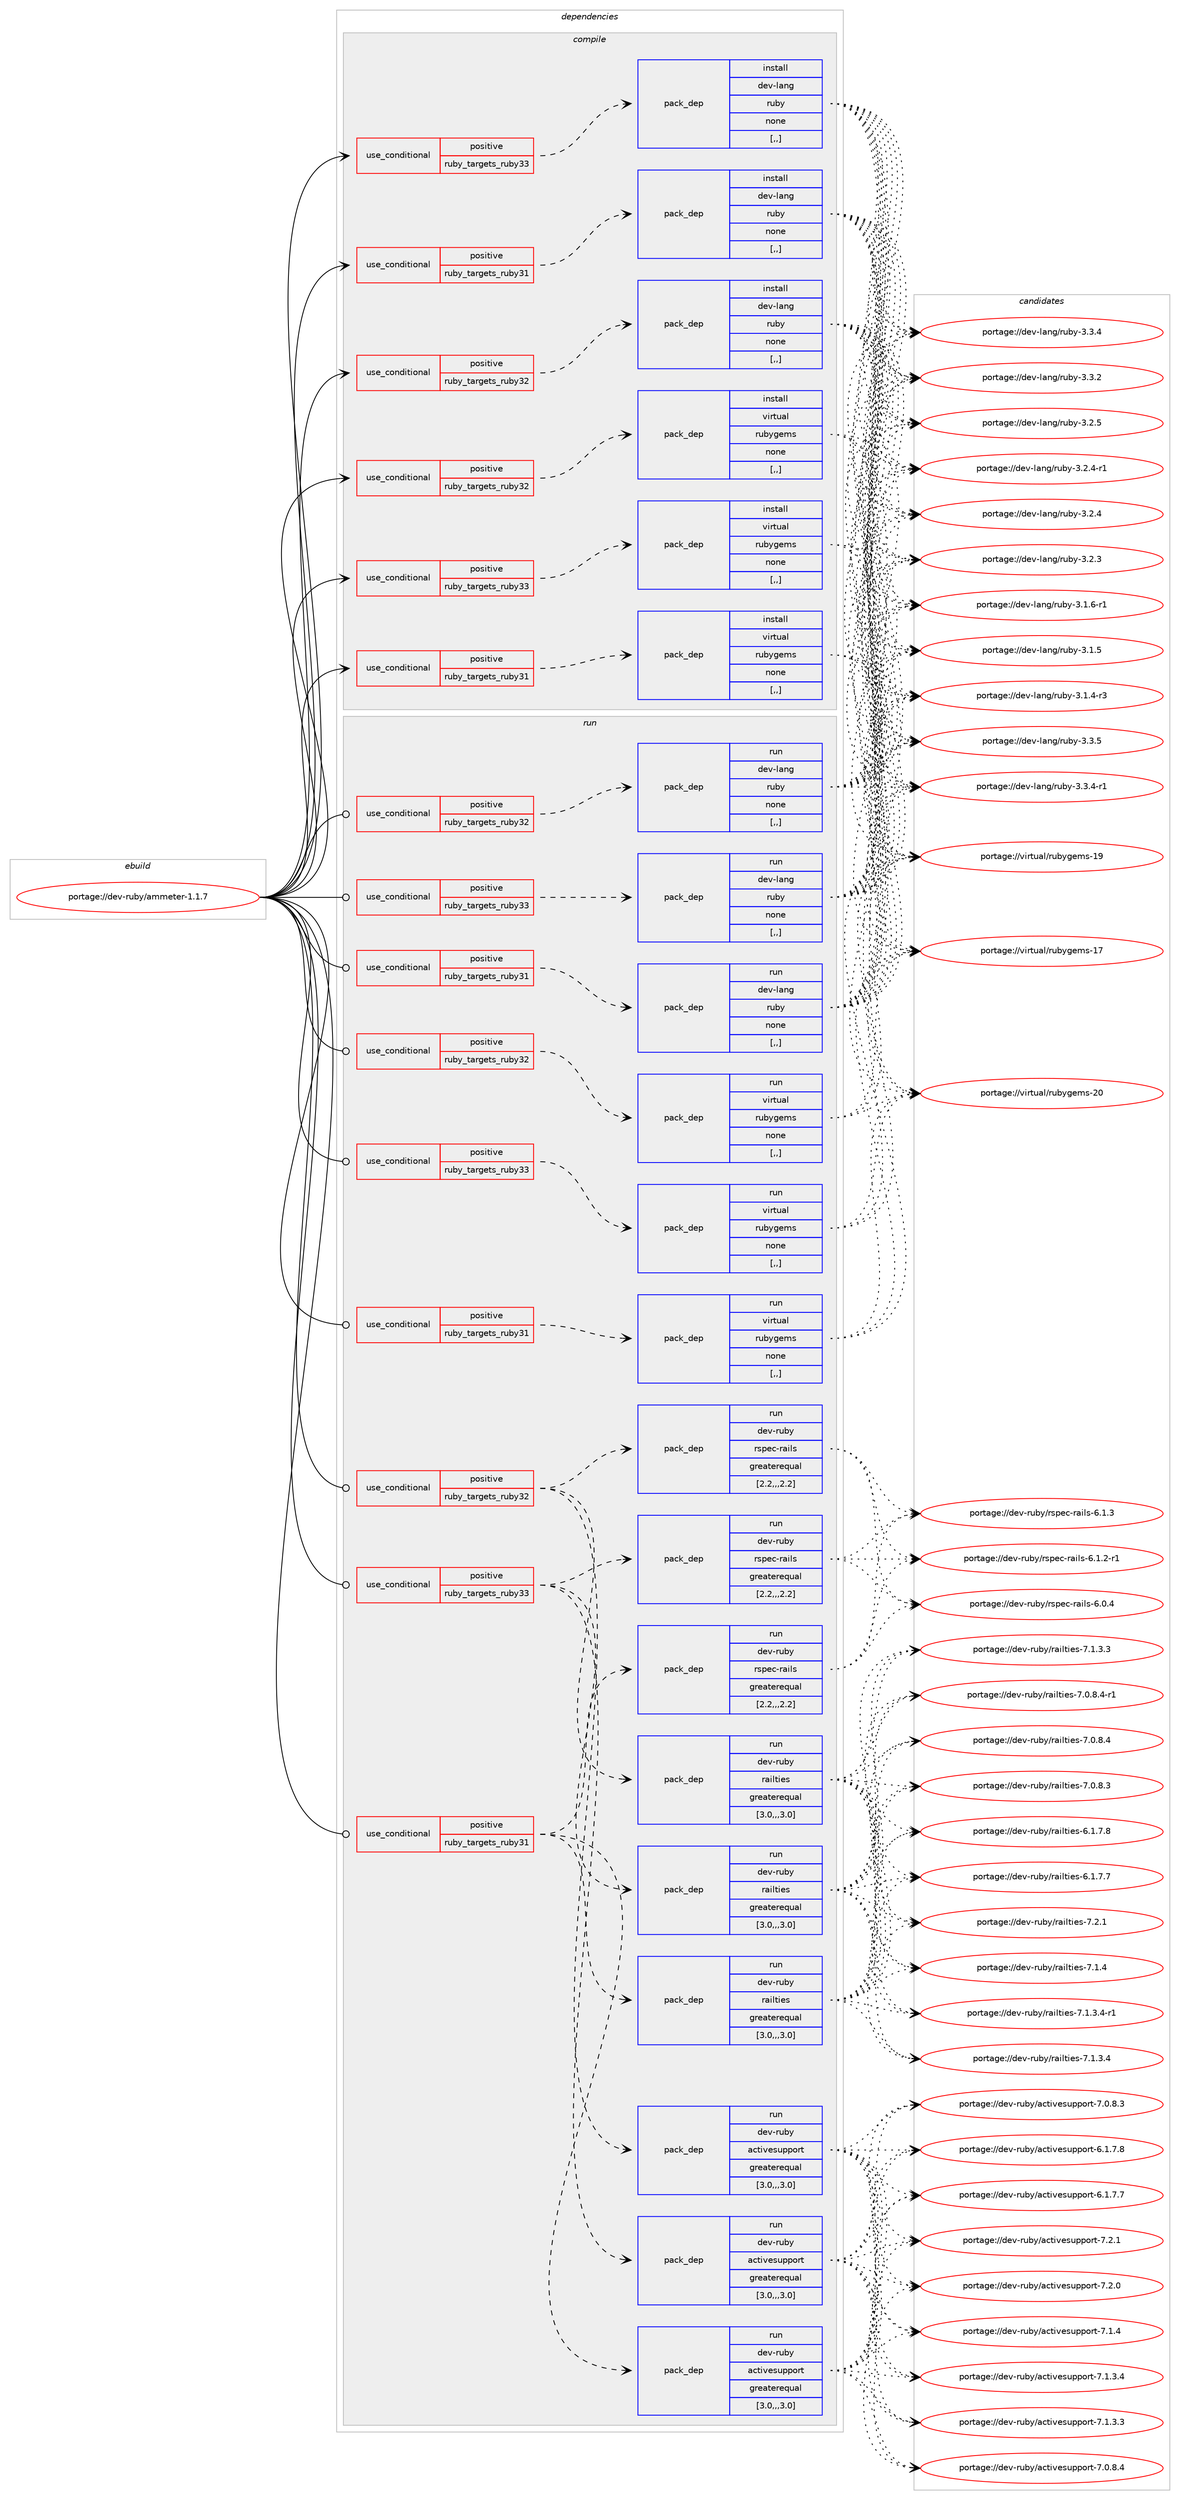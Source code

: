 digraph prolog {

# *************
# Graph options
# *************

newrank=true;
concentrate=true;
compound=true;
graph [rankdir=LR,fontname=Helvetica,fontsize=10,ranksep=1.5];#, ranksep=2.5, nodesep=0.2];
edge  [arrowhead=vee];
node  [fontname=Helvetica,fontsize=10];

# **********
# The ebuild
# **********

subgraph cluster_leftcol {
color=gray;
label=<<i>ebuild</i>>;
id [label="portage://dev-ruby/ammeter-1.1.7", color=red, width=4, href="../dev-ruby/ammeter-1.1.7.svg"];
}

# ****************
# The dependencies
# ****************

subgraph cluster_midcol {
color=gray;
label=<<i>dependencies</i>>;
subgraph cluster_compile {
fillcolor="#eeeeee";
style=filled;
label=<<i>compile</i>>;
subgraph cond174940 {
dependency671649 [label=<<TABLE BORDER="0" CELLBORDER="1" CELLSPACING="0" CELLPADDING="4"><TR><TD ROWSPAN="3" CELLPADDING="10">use_conditional</TD></TR><TR><TD>positive</TD></TR><TR><TD>ruby_targets_ruby31</TD></TR></TABLE>>, shape=none, color=red];
subgraph pack491828 {
dependency671650 [label=<<TABLE BORDER="0" CELLBORDER="1" CELLSPACING="0" CELLPADDING="4" WIDTH="220"><TR><TD ROWSPAN="6" CELLPADDING="30">pack_dep</TD></TR><TR><TD WIDTH="110">install</TD></TR><TR><TD>dev-lang</TD></TR><TR><TD>ruby</TD></TR><TR><TD>none</TD></TR><TR><TD>[,,]</TD></TR></TABLE>>, shape=none, color=blue];
}
dependency671649:e -> dependency671650:w [weight=20,style="dashed",arrowhead="vee"];
}
id:e -> dependency671649:w [weight=20,style="solid",arrowhead="vee"];
subgraph cond174941 {
dependency671651 [label=<<TABLE BORDER="0" CELLBORDER="1" CELLSPACING="0" CELLPADDING="4"><TR><TD ROWSPAN="3" CELLPADDING="10">use_conditional</TD></TR><TR><TD>positive</TD></TR><TR><TD>ruby_targets_ruby31</TD></TR></TABLE>>, shape=none, color=red];
subgraph pack491829 {
dependency671652 [label=<<TABLE BORDER="0" CELLBORDER="1" CELLSPACING="0" CELLPADDING="4" WIDTH="220"><TR><TD ROWSPAN="6" CELLPADDING="30">pack_dep</TD></TR><TR><TD WIDTH="110">install</TD></TR><TR><TD>virtual</TD></TR><TR><TD>rubygems</TD></TR><TR><TD>none</TD></TR><TR><TD>[,,]</TD></TR></TABLE>>, shape=none, color=blue];
}
dependency671651:e -> dependency671652:w [weight=20,style="dashed",arrowhead="vee"];
}
id:e -> dependency671651:w [weight=20,style="solid",arrowhead="vee"];
subgraph cond174942 {
dependency671653 [label=<<TABLE BORDER="0" CELLBORDER="1" CELLSPACING="0" CELLPADDING="4"><TR><TD ROWSPAN="3" CELLPADDING="10">use_conditional</TD></TR><TR><TD>positive</TD></TR><TR><TD>ruby_targets_ruby32</TD></TR></TABLE>>, shape=none, color=red];
subgraph pack491830 {
dependency671654 [label=<<TABLE BORDER="0" CELLBORDER="1" CELLSPACING="0" CELLPADDING="4" WIDTH="220"><TR><TD ROWSPAN="6" CELLPADDING="30">pack_dep</TD></TR><TR><TD WIDTH="110">install</TD></TR><TR><TD>dev-lang</TD></TR><TR><TD>ruby</TD></TR><TR><TD>none</TD></TR><TR><TD>[,,]</TD></TR></TABLE>>, shape=none, color=blue];
}
dependency671653:e -> dependency671654:w [weight=20,style="dashed",arrowhead="vee"];
}
id:e -> dependency671653:w [weight=20,style="solid",arrowhead="vee"];
subgraph cond174943 {
dependency671655 [label=<<TABLE BORDER="0" CELLBORDER="1" CELLSPACING="0" CELLPADDING="4"><TR><TD ROWSPAN="3" CELLPADDING="10">use_conditional</TD></TR><TR><TD>positive</TD></TR><TR><TD>ruby_targets_ruby32</TD></TR></TABLE>>, shape=none, color=red];
subgraph pack491831 {
dependency671656 [label=<<TABLE BORDER="0" CELLBORDER="1" CELLSPACING="0" CELLPADDING="4" WIDTH="220"><TR><TD ROWSPAN="6" CELLPADDING="30">pack_dep</TD></TR><TR><TD WIDTH="110">install</TD></TR><TR><TD>virtual</TD></TR><TR><TD>rubygems</TD></TR><TR><TD>none</TD></TR><TR><TD>[,,]</TD></TR></TABLE>>, shape=none, color=blue];
}
dependency671655:e -> dependency671656:w [weight=20,style="dashed",arrowhead="vee"];
}
id:e -> dependency671655:w [weight=20,style="solid",arrowhead="vee"];
subgraph cond174944 {
dependency671657 [label=<<TABLE BORDER="0" CELLBORDER="1" CELLSPACING="0" CELLPADDING="4"><TR><TD ROWSPAN="3" CELLPADDING="10">use_conditional</TD></TR><TR><TD>positive</TD></TR><TR><TD>ruby_targets_ruby33</TD></TR></TABLE>>, shape=none, color=red];
subgraph pack491832 {
dependency671658 [label=<<TABLE BORDER="0" CELLBORDER="1" CELLSPACING="0" CELLPADDING="4" WIDTH="220"><TR><TD ROWSPAN="6" CELLPADDING="30">pack_dep</TD></TR><TR><TD WIDTH="110">install</TD></TR><TR><TD>dev-lang</TD></TR><TR><TD>ruby</TD></TR><TR><TD>none</TD></TR><TR><TD>[,,]</TD></TR></TABLE>>, shape=none, color=blue];
}
dependency671657:e -> dependency671658:w [weight=20,style="dashed",arrowhead="vee"];
}
id:e -> dependency671657:w [weight=20,style="solid",arrowhead="vee"];
subgraph cond174945 {
dependency671659 [label=<<TABLE BORDER="0" CELLBORDER="1" CELLSPACING="0" CELLPADDING="4"><TR><TD ROWSPAN="3" CELLPADDING="10">use_conditional</TD></TR><TR><TD>positive</TD></TR><TR><TD>ruby_targets_ruby33</TD></TR></TABLE>>, shape=none, color=red];
subgraph pack491833 {
dependency671660 [label=<<TABLE BORDER="0" CELLBORDER="1" CELLSPACING="0" CELLPADDING="4" WIDTH="220"><TR><TD ROWSPAN="6" CELLPADDING="30">pack_dep</TD></TR><TR><TD WIDTH="110">install</TD></TR><TR><TD>virtual</TD></TR><TR><TD>rubygems</TD></TR><TR><TD>none</TD></TR><TR><TD>[,,]</TD></TR></TABLE>>, shape=none, color=blue];
}
dependency671659:e -> dependency671660:w [weight=20,style="dashed",arrowhead="vee"];
}
id:e -> dependency671659:w [weight=20,style="solid",arrowhead="vee"];
}
subgraph cluster_compileandrun {
fillcolor="#eeeeee";
style=filled;
label=<<i>compile and run</i>>;
}
subgraph cluster_run {
fillcolor="#eeeeee";
style=filled;
label=<<i>run</i>>;
subgraph cond174946 {
dependency671661 [label=<<TABLE BORDER="0" CELLBORDER="1" CELLSPACING="0" CELLPADDING="4"><TR><TD ROWSPAN="3" CELLPADDING="10">use_conditional</TD></TR><TR><TD>positive</TD></TR><TR><TD>ruby_targets_ruby31</TD></TR></TABLE>>, shape=none, color=red];
subgraph pack491834 {
dependency671662 [label=<<TABLE BORDER="0" CELLBORDER="1" CELLSPACING="0" CELLPADDING="4" WIDTH="220"><TR><TD ROWSPAN="6" CELLPADDING="30">pack_dep</TD></TR><TR><TD WIDTH="110">run</TD></TR><TR><TD>dev-lang</TD></TR><TR><TD>ruby</TD></TR><TR><TD>none</TD></TR><TR><TD>[,,]</TD></TR></TABLE>>, shape=none, color=blue];
}
dependency671661:e -> dependency671662:w [weight=20,style="dashed",arrowhead="vee"];
}
id:e -> dependency671661:w [weight=20,style="solid",arrowhead="odot"];
subgraph cond174947 {
dependency671663 [label=<<TABLE BORDER="0" CELLBORDER="1" CELLSPACING="0" CELLPADDING="4"><TR><TD ROWSPAN="3" CELLPADDING="10">use_conditional</TD></TR><TR><TD>positive</TD></TR><TR><TD>ruby_targets_ruby31</TD></TR></TABLE>>, shape=none, color=red];
subgraph pack491835 {
dependency671664 [label=<<TABLE BORDER="0" CELLBORDER="1" CELLSPACING="0" CELLPADDING="4" WIDTH="220"><TR><TD ROWSPAN="6" CELLPADDING="30">pack_dep</TD></TR><TR><TD WIDTH="110">run</TD></TR><TR><TD>dev-ruby</TD></TR><TR><TD>activesupport</TD></TR><TR><TD>greaterequal</TD></TR><TR><TD>[3.0,,,3.0]</TD></TR></TABLE>>, shape=none, color=blue];
}
dependency671663:e -> dependency671664:w [weight=20,style="dashed",arrowhead="vee"];
subgraph pack491836 {
dependency671665 [label=<<TABLE BORDER="0" CELLBORDER="1" CELLSPACING="0" CELLPADDING="4" WIDTH="220"><TR><TD ROWSPAN="6" CELLPADDING="30">pack_dep</TD></TR><TR><TD WIDTH="110">run</TD></TR><TR><TD>dev-ruby</TD></TR><TR><TD>railties</TD></TR><TR><TD>greaterequal</TD></TR><TR><TD>[3.0,,,3.0]</TD></TR></TABLE>>, shape=none, color=blue];
}
dependency671663:e -> dependency671665:w [weight=20,style="dashed",arrowhead="vee"];
subgraph pack491837 {
dependency671666 [label=<<TABLE BORDER="0" CELLBORDER="1" CELLSPACING="0" CELLPADDING="4" WIDTH="220"><TR><TD ROWSPAN="6" CELLPADDING="30">pack_dep</TD></TR><TR><TD WIDTH="110">run</TD></TR><TR><TD>dev-ruby</TD></TR><TR><TD>rspec-rails</TD></TR><TR><TD>greaterequal</TD></TR><TR><TD>[2.2,,,2.2]</TD></TR></TABLE>>, shape=none, color=blue];
}
dependency671663:e -> dependency671666:w [weight=20,style="dashed",arrowhead="vee"];
}
id:e -> dependency671663:w [weight=20,style="solid",arrowhead="odot"];
subgraph cond174948 {
dependency671667 [label=<<TABLE BORDER="0" CELLBORDER="1" CELLSPACING="0" CELLPADDING="4"><TR><TD ROWSPAN="3" CELLPADDING="10">use_conditional</TD></TR><TR><TD>positive</TD></TR><TR><TD>ruby_targets_ruby31</TD></TR></TABLE>>, shape=none, color=red];
subgraph pack491838 {
dependency671668 [label=<<TABLE BORDER="0" CELLBORDER="1" CELLSPACING="0" CELLPADDING="4" WIDTH="220"><TR><TD ROWSPAN="6" CELLPADDING="30">pack_dep</TD></TR><TR><TD WIDTH="110">run</TD></TR><TR><TD>virtual</TD></TR><TR><TD>rubygems</TD></TR><TR><TD>none</TD></TR><TR><TD>[,,]</TD></TR></TABLE>>, shape=none, color=blue];
}
dependency671667:e -> dependency671668:w [weight=20,style="dashed",arrowhead="vee"];
}
id:e -> dependency671667:w [weight=20,style="solid",arrowhead="odot"];
subgraph cond174949 {
dependency671669 [label=<<TABLE BORDER="0" CELLBORDER="1" CELLSPACING="0" CELLPADDING="4"><TR><TD ROWSPAN="3" CELLPADDING="10">use_conditional</TD></TR><TR><TD>positive</TD></TR><TR><TD>ruby_targets_ruby32</TD></TR></TABLE>>, shape=none, color=red];
subgraph pack491839 {
dependency671670 [label=<<TABLE BORDER="0" CELLBORDER="1" CELLSPACING="0" CELLPADDING="4" WIDTH="220"><TR><TD ROWSPAN="6" CELLPADDING="30">pack_dep</TD></TR><TR><TD WIDTH="110">run</TD></TR><TR><TD>dev-lang</TD></TR><TR><TD>ruby</TD></TR><TR><TD>none</TD></TR><TR><TD>[,,]</TD></TR></TABLE>>, shape=none, color=blue];
}
dependency671669:e -> dependency671670:w [weight=20,style="dashed",arrowhead="vee"];
}
id:e -> dependency671669:w [weight=20,style="solid",arrowhead="odot"];
subgraph cond174950 {
dependency671671 [label=<<TABLE BORDER="0" CELLBORDER="1" CELLSPACING="0" CELLPADDING="4"><TR><TD ROWSPAN="3" CELLPADDING="10">use_conditional</TD></TR><TR><TD>positive</TD></TR><TR><TD>ruby_targets_ruby32</TD></TR></TABLE>>, shape=none, color=red];
subgraph pack491840 {
dependency671672 [label=<<TABLE BORDER="0" CELLBORDER="1" CELLSPACING="0" CELLPADDING="4" WIDTH="220"><TR><TD ROWSPAN="6" CELLPADDING="30">pack_dep</TD></TR><TR><TD WIDTH="110">run</TD></TR><TR><TD>dev-ruby</TD></TR><TR><TD>activesupport</TD></TR><TR><TD>greaterequal</TD></TR><TR><TD>[3.0,,,3.0]</TD></TR></TABLE>>, shape=none, color=blue];
}
dependency671671:e -> dependency671672:w [weight=20,style="dashed",arrowhead="vee"];
subgraph pack491841 {
dependency671673 [label=<<TABLE BORDER="0" CELLBORDER="1" CELLSPACING="0" CELLPADDING="4" WIDTH="220"><TR><TD ROWSPAN="6" CELLPADDING="30">pack_dep</TD></TR><TR><TD WIDTH="110">run</TD></TR><TR><TD>dev-ruby</TD></TR><TR><TD>railties</TD></TR><TR><TD>greaterequal</TD></TR><TR><TD>[3.0,,,3.0]</TD></TR></TABLE>>, shape=none, color=blue];
}
dependency671671:e -> dependency671673:w [weight=20,style="dashed",arrowhead="vee"];
subgraph pack491842 {
dependency671674 [label=<<TABLE BORDER="0" CELLBORDER="1" CELLSPACING="0" CELLPADDING="4" WIDTH="220"><TR><TD ROWSPAN="6" CELLPADDING="30">pack_dep</TD></TR><TR><TD WIDTH="110">run</TD></TR><TR><TD>dev-ruby</TD></TR><TR><TD>rspec-rails</TD></TR><TR><TD>greaterequal</TD></TR><TR><TD>[2.2,,,2.2]</TD></TR></TABLE>>, shape=none, color=blue];
}
dependency671671:e -> dependency671674:w [weight=20,style="dashed",arrowhead="vee"];
}
id:e -> dependency671671:w [weight=20,style="solid",arrowhead="odot"];
subgraph cond174951 {
dependency671675 [label=<<TABLE BORDER="0" CELLBORDER="1" CELLSPACING="0" CELLPADDING="4"><TR><TD ROWSPAN="3" CELLPADDING="10">use_conditional</TD></TR><TR><TD>positive</TD></TR><TR><TD>ruby_targets_ruby32</TD></TR></TABLE>>, shape=none, color=red];
subgraph pack491843 {
dependency671676 [label=<<TABLE BORDER="0" CELLBORDER="1" CELLSPACING="0" CELLPADDING="4" WIDTH="220"><TR><TD ROWSPAN="6" CELLPADDING="30">pack_dep</TD></TR><TR><TD WIDTH="110">run</TD></TR><TR><TD>virtual</TD></TR><TR><TD>rubygems</TD></TR><TR><TD>none</TD></TR><TR><TD>[,,]</TD></TR></TABLE>>, shape=none, color=blue];
}
dependency671675:e -> dependency671676:w [weight=20,style="dashed",arrowhead="vee"];
}
id:e -> dependency671675:w [weight=20,style="solid",arrowhead="odot"];
subgraph cond174952 {
dependency671677 [label=<<TABLE BORDER="0" CELLBORDER="1" CELLSPACING="0" CELLPADDING="4"><TR><TD ROWSPAN="3" CELLPADDING="10">use_conditional</TD></TR><TR><TD>positive</TD></TR><TR><TD>ruby_targets_ruby33</TD></TR></TABLE>>, shape=none, color=red];
subgraph pack491844 {
dependency671678 [label=<<TABLE BORDER="0" CELLBORDER="1" CELLSPACING="0" CELLPADDING="4" WIDTH="220"><TR><TD ROWSPAN="6" CELLPADDING="30">pack_dep</TD></TR><TR><TD WIDTH="110">run</TD></TR><TR><TD>dev-lang</TD></TR><TR><TD>ruby</TD></TR><TR><TD>none</TD></TR><TR><TD>[,,]</TD></TR></TABLE>>, shape=none, color=blue];
}
dependency671677:e -> dependency671678:w [weight=20,style="dashed",arrowhead="vee"];
}
id:e -> dependency671677:w [weight=20,style="solid",arrowhead="odot"];
subgraph cond174953 {
dependency671679 [label=<<TABLE BORDER="0" CELLBORDER="1" CELLSPACING="0" CELLPADDING="4"><TR><TD ROWSPAN="3" CELLPADDING="10">use_conditional</TD></TR><TR><TD>positive</TD></TR><TR><TD>ruby_targets_ruby33</TD></TR></TABLE>>, shape=none, color=red];
subgraph pack491845 {
dependency671680 [label=<<TABLE BORDER="0" CELLBORDER="1" CELLSPACING="0" CELLPADDING="4" WIDTH="220"><TR><TD ROWSPAN="6" CELLPADDING="30">pack_dep</TD></TR><TR><TD WIDTH="110">run</TD></TR><TR><TD>dev-ruby</TD></TR><TR><TD>activesupport</TD></TR><TR><TD>greaterequal</TD></TR><TR><TD>[3.0,,,3.0]</TD></TR></TABLE>>, shape=none, color=blue];
}
dependency671679:e -> dependency671680:w [weight=20,style="dashed",arrowhead="vee"];
subgraph pack491846 {
dependency671681 [label=<<TABLE BORDER="0" CELLBORDER="1" CELLSPACING="0" CELLPADDING="4" WIDTH="220"><TR><TD ROWSPAN="6" CELLPADDING="30">pack_dep</TD></TR><TR><TD WIDTH="110">run</TD></TR><TR><TD>dev-ruby</TD></TR><TR><TD>railties</TD></TR><TR><TD>greaterequal</TD></TR><TR><TD>[3.0,,,3.0]</TD></TR></TABLE>>, shape=none, color=blue];
}
dependency671679:e -> dependency671681:w [weight=20,style="dashed",arrowhead="vee"];
subgraph pack491847 {
dependency671682 [label=<<TABLE BORDER="0" CELLBORDER="1" CELLSPACING="0" CELLPADDING="4" WIDTH="220"><TR><TD ROWSPAN="6" CELLPADDING="30">pack_dep</TD></TR><TR><TD WIDTH="110">run</TD></TR><TR><TD>dev-ruby</TD></TR><TR><TD>rspec-rails</TD></TR><TR><TD>greaterequal</TD></TR><TR><TD>[2.2,,,2.2]</TD></TR></TABLE>>, shape=none, color=blue];
}
dependency671679:e -> dependency671682:w [weight=20,style="dashed",arrowhead="vee"];
}
id:e -> dependency671679:w [weight=20,style="solid",arrowhead="odot"];
subgraph cond174954 {
dependency671683 [label=<<TABLE BORDER="0" CELLBORDER="1" CELLSPACING="0" CELLPADDING="4"><TR><TD ROWSPAN="3" CELLPADDING="10">use_conditional</TD></TR><TR><TD>positive</TD></TR><TR><TD>ruby_targets_ruby33</TD></TR></TABLE>>, shape=none, color=red];
subgraph pack491848 {
dependency671684 [label=<<TABLE BORDER="0" CELLBORDER="1" CELLSPACING="0" CELLPADDING="4" WIDTH="220"><TR><TD ROWSPAN="6" CELLPADDING="30">pack_dep</TD></TR><TR><TD WIDTH="110">run</TD></TR><TR><TD>virtual</TD></TR><TR><TD>rubygems</TD></TR><TR><TD>none</TD></TR><TR><TD>[,,]</TD></TR></TABLE>>, shape=none, color=blue];
}
dependency671683:e -> dependency671684:w [weight=20,style="dashed",arrowhead="vee"];
}
id:e -> dependency671683:w [weight=20,style="solid",arrowhead="odot"];
}
}

# **************
# The candidates
# **************

subgraph cluster_choices {
rank=same;
color=gray;
label=<<i>candidates</i>>;

subgraph choice491828 {
color=black;
nodesep=1;
choice10010111845108971101034711411798121455146514653 [label="portage://dev-lang/ruby-3.3.5", color=red, width=4,href="../dev-lang/ruby-3.3.5.svg"];
choice100101118451089711010347114117981214551465146524511449 [label="portage://dev-lang/ruby-3.3.4-r1", color=red, width=4,href="../dev-lang/ruby-3.3.4-r1.svg"];
choice10010111845108971101034711411798121455146514652 [label="portage://dev-lang/ruby-3.3.4", color=red, width=4,href="../dev-lang/ruby-3.3.4.svg"];
choice10010111845108971101034711411798121455146514650 [label="portage://dev-lang/ruby-3.3.2", color=red, width=4,href="../dev-lang/ruby-3.3.2.svg"];
choice10010111845108971101034711411798121455146504653 [label="portage://dev-lang/ruby-3.2.5", color=red, width=4,href="../dev-lang/ruby-3.2.5.svg"];
choice100101118451089711010347114117981214551465046524511449 [label="portage://dev-lang/ruby-3.2.4-r1", color=red, width=4,href="../dev-lang/ruby-3.2.4-r1.svg"];
choice10010111845108971101034711411798121455146504652 [label="portage://dev-lang/ruby-3.2.4", color=red, width=4,href="../dev-lang/ruby-3.2.4.svg"];
choice10010111845108971101034711411798121455146504651 [label="portage://dev-lang/ruby-3.2.3", color=red, width=4,href="../dev-lang/ruby-3.2.3.svg"];
choice100101118451089711010347114117981214551464946544511449 [label="portage://dev-lang/ruby-3.1.6-r1", color=red, width=4,href="../dev-lang/ruby-3.1.6-r1.svg"];
choice10010111845108971101034711411798121455146494653 [label="portage://dev-lang/ruby-3.1.5", color=red, width=4,href="../dev-lang/ruby-3.1.5.svg"];
choice100101118451089711010347114117981214551464946524511451 [label="portage://dev-lang/ruby-3.1.4-r3", color=red, width=4,href="../dev-lang/ruby-3.1.4-r3.svg"];
dependency671650:e -> choice10010111845108971101034711411798121455146514653:w [style=dotted,weight="100"];
dependency671650:e -> choice100101118451089711010347114117981214551465146524511449:w [style=dotted,weight="100"];
dependency671650:e -> choice10010111845108971101034711411798121455146514652:w [style=dotted,weight="100"];
dependency671650:e -> choice10010111845108971101034711411798121455146514650:w [style=dotted,weight="100"];
dependency671650:e -> choice10010111845108971101034711411798121455146504653:w [style=dotted,weight="100"];
dependency671650:e -> choice100101118451089711010347114117981214551465046524511449:w [style=dotted,weight="100"];
dependency671650:e -> choice10010111845108971101034711411798121455146504652:w [style=dotted,weight="100"];
dependency671650:e -> choice10010111845108971101034711411798121455146504651:w [style=dotted,weight="100"];
dependency671650:e -> choice100101118451089711010347114117981214551464946544511449:w [style=dotted,weight="100"];
dependency671650:e -> choice10010111845108971101034711411798121455146494653:w [style=dotted,weight="100"];
dependency671650:e -> choice100101118451089711010347114117981214551464946524511451:w [style=dotted,weight="100"];
}
subgraph choice491829 {
color=black;
nodesep=1;
choice118105114116117971084711411798121103101109115455048 [label="portage://virtual/rubygems-20", color=red, width=4,href="../virtual/rubygems-20.svg"];
choice118105114116117971084711411798121103101109115454957 [label="portage://virtual/rubygems-19", color=red, width=4,href="../virtual/rubygems-19.svg"];
choice118105114116117971084711411798121103101109115454955 [label="portage://virtual/rubygems-17", color=red, width=4,href="../virtual/rubygems-17.svg"];
dependency671652:e -> choice118105114116117971084711411798121103101109115455048:w [style=dotted,weight="100"];
dependency671652:e -> choice118105114116117971084711411798121103101109115454957:w [style=dotted,weight="100"];
dependency671652:e -> choice118105114116117971084711411798121103101109115454955:w [style=dotted,weight="100"];
}
subgraph choice491830 {
color=black;
nodesep=1;
choice10010111845108971101034711411798121455146514653 [label="portage://dev-lang/ruby-3.3.5", color=red, width=4,href="../dev-lang/ruby-3.3.5.svg"];
choice100101118451089711010347114117981214551465146524511449 [label="portage://dev-lang/ruby-3.3.4-r1", color=red, width=4,href="../dev-lang/ruby-3.3.4-r1.svg"];
choice10010111845108971101034711411798121455146514652 [label="portage://dev-lang/ruby-3.3.4", color=red, width=4,href="../dev-lang/ruby-3.3.4.svg"];
choice10010111845108971101034711411798121455146514650 [label="portage://dev-lang/ruby-3.3.2", color=red, width=4,href="../dev-lang/ruby-3.3.2.svg"];
choice10010111845108971101034711411798121455146504653 [label="portage://dev-lang/ruby-3.2.5", color=red, width=4,href="../dev-lang/ruby-3.2.5.svg"];
choice100101118451089711010347114117981214551465046524511449 [label="portage://dev-lang/ruby-3.2.4-r1", color=red, width=4,href="../dev-lang/ruby-3.2.4-r1.svg"];
choice10010111845108971101034711411798121455146504652 [label="portage://dev-lang/ruby-3.2.4", color=red, width=4,href="../dev-lang/ruby-3.2.4.svg"];
choice10010111845108971101034711411798121455146504651 [label="portage://dev-lang/ruby-3.2.3", color=red, width=4,href="../dev-lang/ruby-3.2.3.svg"];
choice100101118451089711010347114117981214551464946544511449 [label="portage://dev-lang/ruby-3.1.6-r1", color=red, width=4,href="../dev-lang/ruby-3.1.6-r1.svg"];
choice10010111845108971101034711411798121455146494653 [label="portage://dev-lang/ruby-3.1.5", color=red, width=4,href="../dev-lang/ruby-3.1.5.svg"];
choice100101118451089711010347114117981214551464946524511451 [label="portage://dev-lang/ruby-3.1.4-r3", color=red, width=4,href="../dev-lang/ruby-3.1.4-r3.svg"];
dependency671654:e -> choice10010111845108971101034711411798121455146514653:w [style=dotted,weight="100"];
dependency671654:e -> choice100101118451089711010347114117981214551465146524511449:w [style=dotted,weight="100"];
dependency671654:e -> choice10010111845108971101034711411798121455146514652:w [style=dotted,weight="100"];
dependency671654:e -> choice10010111845108971101034711411798121455146514650:w [style=dotted,weight="100"];
dependency671654:e -> choice10010111845108971101034711411798121455146504653:w [style=dotted,weight="100"];
dependency671654:e -> choice100101118451089711010347114117981214551465046524511449:w [style=dotted,weight="100"];
dependency671654:e -> choice10010111845108971101034711411798121455146504652:w [style=dotted,weight="100"];
dependency671654:e -> choice10010111845108971101034711411798121455146504651:w [style=dotted,weight="100"];
dependency671654:e -> choice100101118451089711010347114117981214551464946544511449:w [style=dotted,weight="100"];
dependency671654:e -> choice10010111845108971101034711411798121455146494653:w [style=dotted,weight="100"];
dependency671654:e -> choice100101118451089711010347114117981214551464946524511451:w [style=dotted,weight="100"];
}
subgraph choice491831 {
color=black;
nodesep=1;
choice118105114116117971084711411798121103101109115455048 [label="portage://virtual/rubygems-20", color=red, width=4,href="../virtual/rubygems-20.svg"];
choice118105114116117971084711411798121103101109115454957 [label="portage://virtual/rubygems-19", color=red, width=4,href="../virtual/rubygems-19.svg"];
choice118105114116117971084711411798121103101109115454955 [label="portage://virtual/rubygems-17", color=red, width=4,href="../virtual/rubygems-17.svg"];
dependency671656:e -> choice118105114116117971084711411798121103101109115455048:w [style=dotted,weight="100"];
dependency671656:e -> choice118105114116117971084711411798121103101109115454957:w [style=dotted,weight="100"];
dependency671656:e -> choice118105114116117971084711411798121103101109115454955:w [style=dotted,weight="100"];
}
subgraph choice491832 {
color=black;
nodesep=1;
choice10010111845108971101034711411798121455146514653 [label="portage://dev-lang/ruby-3.3.5", color=red, width=4,href="../dev-lang/ruby-3.3.5.svg"];
choice100101118451089711010347114117981214551465146524511449 [label="portage://dev-lang/ruby-3.3.4-r1", color=red, width=4,href="../dev-lang/ruby-3.3.4-r1.svg"];
choice10010111845108971101034711411798121455146514652 [label="portage://dev-lang/ruby-3.3.4", color=red, width=4,href="../dev-lang/ruby-3.3.4.svg"];
choice10010111845108971101034711411798121455146514650 [label="portage://dev-lang/ruby-3.3.2", color=red, width=4,href="../dev-lang/ruby-3.3.2.svg"];
choice10010111845108971101034711411798121455146504653 [label="portage://dev-lang/ruby-3.2.5", color=red, width=4,href="../dev-lang/ruby-3.2.5.svg"];
choice100101118451089711010347114117981214551465046524511449 [label="portage://dev-lang/ruby-3.2.4-r1", color=red, width=4,href="../dev-lang/ruby-3.2.4-r1.svg"];
choice10010111845108971101034711411798121455146504652 [label="portage://dev-lang/ruby-3.2.4", color=red, width=4,href="../dev-lang/ruby-3.2.4.svg"];
choice10010111845108971101034711411798121455146504651 [label="portage://dev-lang/ruby-3.2.3", color=red, width=4,href="../dev-lang/ruby-3.2.3.svg"];
choice100101118451089711010347114117981214551464946544511449 [label="portage://dev-lang/ruby-3.1.6-r1", color=red, width=4,href="../dev-lang/ruby-3.1.6-r1.svg"];
choice10010111845108971101034711411798121455146494653 [label="portage://dev-lang/ruby-3.1.5", color=red, width=4,href="../dev-lang/ruby-3.1.5.svg"];
choice100101118451089711010347114117981214551464946524511451 [label="portage://dev-lang/ruby-3.1.4-r3", color=red, width=4,href="../dev-lang/ruby-3.1.4-r3.svg"];
dependency671658:e -> choice10010111845108971101034711411798121455146514653:w [style=dotted,weight="100"];
dependency671658:e -> choice100101118451089711010347114117981214551465146524511449:w [style=dotted,weight="100"];
dependency671658:e -> choice10010111845108971101034711411798121455146514652:w [style=dotted,weight="100"];
dependency671658:e -> choice10010111845108971101034711411798121455146514650:w [style=dotted,weight="100"];
dependency671658:e -> choice10010111845108971101034711411798121455146504653:w [style=dotted,weight="100"];
dependency671658:e -> choice100101118451089711010347114117981214551465046524511449:w [style=dotted,weight="100"];
dependency671658:e -> choice10010111845108971101034711411798121455146504652:w [style=dotted,weight="100"];
dependency671658:e -> choice10010111845108971101034711411798121455146504651:w [style=dotted,weight="100"];
dependency671658:e -> choice100101118451089711010347114117981214551464946544511449:w [style=dotted,weight="100"];
dependency671658:e -> choice10010111845108971101034711411798121455146494653:w [style=dotted,weight="100"];
dependency671658:e -> choice100101118451089711010347114117981214551464946524511451:w [style=dotted,weight="100"];
}
subgraph choice491833 {
color=black;
nodesep=1;
choice118105114116117971084711411798121103101109115455048 [label="portage://virtual/rubygems-20", color=red, width=4,href="../virtual/rubygems-20.svg"];
choice118105114116117971084711411798121103101109115454957 [label="portage://virtual/rubygems-19", color=red, width=4,href="../virtual/rubygems-19.svg"];
choice118105114116117971084711411798121103101109115454955 [label="portage://virtual/rubygems-17", color=red, width=4,href="../virtual/rubygems-17.svg"];
dependency671660:e -> choice118105114116117971084711411798121103101109115455048:w [style=dotted,weight="100"];
dependency671660:e -> choice118105114116117971084711411798121103101109115454957:w [style=dotted,weight="100"];
dependency671660:e -> choice118105114116117971084711411798121103101109115454955:w [style=dotted,weight="100"];
}
subgraph choice491834 {
color=black;
nodesep=1;
choice10010111845108971101034711411798121455146514653 [label="portage://dev-lang/ruby-3.3.5", color=red, width=4,href="../dev-lang/ruby-3.3.5.svg"];
choice100101118451089711010347114117981214551465146524511449 [label="portage://dev-lang/ruby-3.3.4-r1", color=red, width=4,href="../dev-lang/ruby-3.3.4-r1.svg"];
choice10010111845108971101034711411798121455146514652 [label="portage://dev-lang/ruby-3.3.4", color=red, width=4,href="../dev-lang/ruby-3.3.4.svg"];
choice10010111845108971101034711411798121455146514650 [label="portage://dev-lang/ruby-3.3.2", color=red, width=4,href="../dev-lang/ruby-3.3.2.svg"];
choice10010111845108971101034711411798121455146504653 [label="portage://dev-lang/ruby-3.2.5", color=red, width=4,href="../dev-lang/ruby-3.2.5.svg"];
choice100101118451089711010347114117981214551465046524511449 [label="portage://dev-lang/ruby-3.2.4-r1", color=red, width=4,href="../dev-lang/ruby-3.2.4-r1.svg"];
choice10010111845108971101034711411798121455146504652 [label="portage://dev-lang/ruby-3.2.4", color=red, width=4,href="../dev-lang/ruby-3.2.4.svg"];
choice10010111845108971101034711411798121455146504651 [label="portage://dev-lang/ruby-3.2.3", color=red, width=4,href="../dev-lang/ruby-3.2.3.svg"];
choice100101118451089711010347114117981214551464946544511449 [label="portage://dev-lang/ruby-3.1.6-r1", color=red, width=4,href="../dev-lang/ruby-3.1.6-r1.svg"];
choice10010111845108971101034711411798121455146494653 [label="portage://dev-lang/ruby-3.1.5", color=red, width=4,href="../dev-lang/ruby-3.1.5.svg"];
choice100101118451089711010347114117981214551464946524511451 [label="portage://dev-lang/ruby-3.1.4-r3", color=red, width=4,href="../dev-lang/ruby-3.1.4-r3.svg"];
dependency671662:e -> choice10010111845108971101034711411798121455146514653:w [style=dotted,weight="100"];
dependency671662:e -> choice100101118451089711010347114117981214551465146524511449:w [style=dotted,weight="100"];
dependency671662:e -> choice10010111845108971101034711411798121455146514652:w [style=dotted,weight="100"];
dependency671662:e -> choice10010111845108971101034711411798121455146514650:w [style=dotted,weight="100"];
dependency671662:e -> choice10010111845108971101034711411798121455146504653:w [style=dotted,weight="100"];
dependency671662:e -> choice100101118451089711010347114117981214551465046524511449:w [style=dotted,weight="100"];
dependency671662:e -> choice10010111845108971101034711411798121455146504652:w [style=dotted,weight="100"];
dependency671662:e -> choice10010111845108971101034711411798121455146504651:w [style=dotted,weight="100"];
dependency671662:e -> choice100101118451089711010347114117981214551464946544511449:w [style=dotted,weight="100"];
dependency671662:e -> choice10010111845108971101034711411798121455146494653:w [style=dotted,weight="100"];
dependency671662:e -> choice100101118451089711010347114117981214551464946524511451:w [style=dotted,weight="100"];
}
subgraph choice491835 {
color=black;
nodesep=1;
choice1001011184511411798121479799116105118101115117112112111114116455546504649 [label="portage://dev-ruby/activesupport-7.2.1", color=red, width=4,href="../dev-ruby/activesupport-7.2.1.svg"];
choice1001011184511411798121479799116105118101115117112112111114116455546504648 [label="portage://dev-ruby/activesupport-7.2.0", color=red, width=4,href="../dev-ruby/activesupport-7.2.0.svg"];
choice1001011184511411798121479799116105118101115117112112111114116455546494652 [label="portage://dev-ruby/activesupport-7.1.4", color=red, width=4,href="../dev-ruby/activesupport-7.1.4.svg"];
choice10010111845114117981214797991161051181011151171121121111141164555464946514652 [label="portage://dev-ruby/activesupport-7.1.3.4", color=red, width=4,href="../dev-ruby/activesupport-7.1.3.4.svg"];
choice10010111845114117981214797991161051181011151171121121111141164555464946514651 [label="portage://dev-ruby/activesupport-7.1.3.3", color=red, width=4,href="../dev-ruby/activesupport-7.1.3.3.svg"];
choice10010111845114117981214797991161051181011151171121121111141164555464846564652 [label="portage://dev-ruby/activesupport-7.0.8.4", color=red, width=4,href="../dev-ruby/activesupport-7.0.8.4.svg"];
choice10010111845114117981214797991161051181011151171121121111141164555464846564651 [label="portage://dev-ruby/activesupport-7.0.8.3", color=red, width=4,href="../dev-ruby/activesupport-7.0.8.3.svg"];
choice10010111845114117981214797991161051181011151171121121111141164554464946554656 [label="portage://dev-ruby/activesupport-6.1.7.8", color=red, width=4,href="../dev-ruby/activesupport-6.1.7.8.svg"];
choice10010111845114117981214797991161051181011151171121121111141164554464946554655 [label="portage://dev-ruby/activesupport-6.1.7.7", color=red, width=4,href="../dev-ruby/activesupport-6.1.7.7.svg"];
dependency671664:e -> choice1001011184511411798121479799116105118101115117112112111114116455546504649:w [style=dotted,weight="100"];
dependency671664:e -> choice1001011184511411798121479799116105118101115117112112111114116455546504648:w [style=dotted,weight="100"];
dependency671664:e -> choice1001011184511411798121479799116105118101115117112112111114116455546494652:w [style=dotted,weight="100"];
dependency671664:e -> choice10010111845114117981214797991161051181011151171121121111141164555464946514652:w [style=dotted,weight="100"];
dependency671664:e -> choice10010111845114117981214797991161051181011151171121121111141164555464946514651:w [style=dotted,weight="100"];
dependency671664:e -> choice10010111845114117981214797991161051181011151171121121111141164555464846564652:w [style=dotted,weight="100"];
dependency671664:e -> choice10010111845114117981214797991161051181011151171121121111141164555464846564651:w [style=dotted,weight="100"];
dependency671664:e -> choice10010111845114117981214797991161051181011151171121121111141164554464946554656:w [style=dotted,weight="100"];
dependency671664:e -> choice10010111845114117981214797991161051181011151171121121111141164554464946554655:w [style=dotted,weight="100"];
}
subgraph choice491836 {
color=black;
nodesep=1;
choice10010111845114117981214711497105108116105101115455546504649 [label="portage://dev-ruby/railties-7.2.1", color=red, width=4,href="../dev-ruby/railties-7.2.1.svg"];
choice10010111845114117981214711497105108116105101115455546494652 [label="portage://dev-ruby/railties-7.1.4", color=red, width=4,href="../dev-ruby/railties-7.1.4.svg"];
choice1001011184511411798121471149710510811610510111545554649465146524511449 [label="portage://dev-ruby/railties-7.1.3.4-r1", color=red, width=4,href="../dev-ruby/railties-7.1.3.4-r1.svg"];
choice100101118451141179812147114971051081161051011154555464946514652 [label="portage://dev-ruby/railties-7.1.3.4", color=red, width=4,href="../dev-ruby/railties-7.1.3.4.svg"];
choice100101118451141179812147114971051081161051011154555464946514651 [label="portage://dev-ruby/railties-7.1.3.3", color=red, width=4,href="../dev-ruby/railties-7.1.3.3.svg"];
choice1001011184511411798121471149710510811610510111545554648465646524511449 [label="portage://dev-ruby/railties-7.0.8.4-r1", color=red, width=4,href="../dev-ruby/railties-7.0.8.4-r1.svg"];
choice100101118451141179812147114971051081161051011154555464846564652 [label="portage://dev-ruby/railties-7.0.8.4", color=red, width=4,href="../dev-ruby/railties-7.0.8.4.svg"];
choice100101118451141179812147114971051081161051011154555464846564651 [label="portage://dev-ruby/railties-7.0.8.3", color=red, width=4,href="../dev-ruby/railties-7.0.8.3.svg"];
choice100101118451141179812147114971051081161051011154554464946554656 [label="portage://dev-ruby/railties-6.1.7.8", color=red, width=4,href="../dev-ruby/railties-6.1.7.8.svg"];
choice100101118451141179812147114971051081161051011154554464946554655 [label="portage://dev-ruby/railties-6.1.7.7", color=red, width=4,href="../dev-ruby/railties-6.1.7.7.svg"];
dependency671665:e -> choice10010111845114117981214711497105108116105101115455546504649:w [style=dotted,weight="100"];
dependency671665:e -> choice10010111845114117981214711497105108116105101115455546494652:w [style=dotted,weight="100"];
dependency671665:e -> choice1001011184511411798121471149710510811610510111545554649465146524511449:w [style=dotted,weight="100"];
dependency671665:e -> choice100101118451141179812147114971051081161051011154555464946514652:w [style=dotted,weight="100"];
dependency671665:e -> choice100101118451141179812147114971051081161051011154555464946514651:w [style=dotted,weight="100"];
dependency671665:e -> choice1001011184511411798121471149710510811610510111545554648465646524511449:w [style=dotted,weight="100"];
dependency671665:e -> choice100101118451141179812147114971051081161051011154555464846564652:w [style=dotted,weight="100"];
dependency671665:e -> choice100101118451141179812147114971051081161051011154555464846564651:w [style=dotted,weight="100"];
dependency671665:e -> choice100101118451141179812147114971051081161051011154554464946554656:w [style=dotted,weight="100"];
dependency671665:e -> choice100101118451141179812147114971051081161051011154554464946554655:w [style=dotted,weight="100"];
}
subgraph choice491837 {
color=black;
nodesep=1;
choice100101118451141179812147114115112101994511497105108115455446494651 [label="portage://dev-ruby/rspec-rails-6.1.3", color=red, width=4,href="../dev-ruby/rspec-rails-6.1.3.svg"];
choice1001011184511411798121471141151121019945114971051081154554464946504511449 [label="portage://dev-ruby/rspec-rails-6.1.2-r1", color=red, width=4,href="../dev-ruby/rspec-rails-6.1.2-r1.svg"];
choice100101118451141179812147114115112101994511497105108115455446484652 [label="portage://dev-ruby/rspec-rails-6.0.4", color=red, width=4,href="../dev-ruby/rspec-rails-6.0.4.svg"];
dependency671666:e -> choice100101118451141179812147114115112101994511497105108115455446494651:w [style=dotted,weight="100"];
dependency671666:e -> choice1001011184511411798121471141151121019945114971051081154554464946504511449:w [style=dotted,weight="100"];
dependency671666:e -> choice100101118451141179812147114115112101994511497105108115455446484652:w [style=dotted,weight="100"];
}
subgraph choice491838 {
color=black;
nodesep=1;
choice118105114116117971084711411798121103101109115455048 [label="portage://virtual/rubygems-20", color=red, width=4,href="../virtual/rubygems-20.svg"];
choice118105114116117971084711411798121103101109115454957 [label="portage://virtual/rubygems-19", color=red, width=4,href="../virtual/rubygems-19.svg"];
choice118105114116117971084711411798121103101109115454955 [label="portage://virtual/rubygems-17", color=red, width=4,href="../virtual/rubygems-17.svg"];
dependency671668:e -> choice118105114116117971084711411798121103101109115455048:w [style=dotted,weight="100"];
dependency671668:e -> choice118105114116117971084711411798121103101109115454957:w [style=dotted,weight="100"];
dependency671668:e -> choice118105114116117971084711411798121103101109115454955:w [style=dotted,weight="100"];
}
subgraph choice491839 {
color=black;
nodesep=1;
choice10010111845108971101034711411798121455146514653 [label="portage://dev-lang/ruby-3.3.5", color=red, width=4,href="../dev-lang/ruby-3.3.5.svg"];
choice100101118451089711010347114117981214551465146524511449 [label="portage://dev-lang/ruby-3.3.4-r1", color=red, width=4,href="../dev-lang/ruby-3.3.4-r1.svg"];
choice10010111845108971101034711411798121455146514652 [label="portage://dev-lang/ruby-3.3.4", color=red, width=4,href="../dev-lang/ruby-3.3.4.svg"];
choice10010111845108971101034711411798121455146514650 [label="portage://dev-lang/ruby-3.3.2", color=red, width=4,href="../dev-lang/ruby-3.3.2.svg"];
choice10010111845108971101034711411798121455146504653 [label="portage://dev-lang/ruby-3.2.5", color=red, width=4,href="../dev-lang/ruby-3.2.5.svg"];
choice100101118451089711010347114117981214551465046524511449 [label="portage://dev-lang/ruby-3.2.4-r1", color=red, width=4,href="../dev-lang/ruby-3.2.4-r1.svg"];
choice10010111845108971101034711411798121455146504652 [label="portage://dev-lang/ruby-3.2.4", color=red, width=4,href="../dev-lang/ruby-3.2.4.svg"];
choice10010111845108971101034711411798121455146504651 [label="portage://dev-lang/ruby-3.2.3", color=red, width=4,href="../dev-lang/ruby-3.2.3.svg"];
choice100101118451089711010347114117981214551464946544511449 [label="portage://dev-lang/ruby-3.1.6-r1", color=red, width=4,href="../dev-lang/ruby-3.1.6-r1.svg"];
choice10010111845108971101034711411798121455146494653 [label="portage://dev-lang/ruby-3.1.5", color=red, width=4,href="../dev-lang/ruby-3.1.5.svg"];
choice100101118451089711010347114117981214551464946524511451 [label="portage://dev-lang/ruby-3.1.4-r3", color=red, width=4,href="../dev-lang/ruby-3.1.4-r3.svg"];
dependency671670:e -> choice10010111845108971101034711411798121455146514653:w [style=dotted,weight="100"];
dependency671670:e -> choice100101118451089711010347114117981214551465146524511449:w [style=dotted,weight="100"];
dependency671670:e -> choice10010111845108971101034711411798121455146514652:w [style=dotted,weight="100"];
dependency671670:e -> choice10010111845108971101034711411798121455146514650:w [style=dotted,weight="100"];
dependency671670:e -> choice10010111845108971101034711411798121455146504653:w [style=dotted,weight="100"];
dependency671670:e -> choice100101118451089711010347114117981214551465046524511449:w [style=dotted,weight="100"];
dependency671670:e -> choice10010111845108971101034711411798121455146504652:w [style=dotted,weight="100"];
dependency671670:e -> choice10010111845108971101034711411798121455146504651:w [style=dotted,weight="100"];
dependency671670:e -> choice100101118451089711010347114117981214551464946544511449:w [style=dotted,weight="100"];
dependency671670:e -> choice10010111845108971101034711411798121455146494653:w [style=dotted,weight="100"];
dependency671670:e -> choice100101118451089711010347114117981214551464946524511451:w [style=dotted,weight="100"];
}
subgraph choice491840 {
color=black;
nodesep=1;
choice1001011184511411798121479799116105118101115117112112111114116455546504649 [label="portage://dev-ruby/activesupport-7.2.1", color=red, width=4,href="../dev-ruby/activesupport-7.2.1.svg"];
choice1001011184511411798121479799116105118101115117112112111114116455546504648 [label="portage://dev-ruby/activesupport-7.2.0", color=red, width=4,href="../dev-ruby/activesupport-7.2.0.svg"];
choice1001011184511411798121479799116105118101115117112112111114116455546494652 [label="portage://dev-ruby/activesupport-7.1.4", color=red, width=4,href="../dev-ruby/activesupport-7.1.4.svg"];
choice10010111845114117981214797991161051181011151171121121111141164555464946514652 [label="portage://dev-ruby/activesupport-7.1.3.4", color=red, width=4,href="../dev-ruby/activesupport-7.1.3.4.svg"];
choice10010111845114117981214797991161051181011151171121121111141164555464946514651 [label="portage://dev-ruby/activesupport-7.1.3.3", color=red, width=4,href="../dev-ruby/activesupport-7.1.3.3.svg"];
choice10010111845114117981214797991161051181011151171121121111141164555464846564652 [label="portage://dev-ruby/activesupport-7.0.8.4", color=red, width=4,href="../dev-ruby/activesupport-7.0.8.4.svg"];
choice10010111845114117981214797991161051181011151171121121111141164555464846564651 [label="portage://dev-ruby/activesupport-7.0.8.3", color=red, width=4,href="../dev-ruby/activesupport-7.0.8.3.svg"];
choice10010111845114117981214797991161051181011151171121121111141164554464946554656 [label="portage://dev-ruby/activesupport-6.1.7.8", color=red, width=4,href="../dev-ruby/activesupport-6.1.7.8.svg"];
choice10010111845114117981214797991161051181011151171121121111141164554464946554655 [label="portage://dev-ruby/activesupport-6.1.7.7", color=red, width=4,href="../dev-ruby/activesupport-6.1.7.7.svg"];
dependency671672:e -> choice1001011184511411798121479799116105118101115117112112111114116455546504649:w [style=dotted,weight="100"];
dependency671672:e -> choice1001011184511411798121479799116105118101115117112112111114116455546504648:w [style=dotted,weight="100"];
dependency671672:e -> choice1001011184511411798121479799116105118101115117112112111114116455546494652:w [style=dotted,weight="100"];
dependency671672:e -> choice10010111845114117981214797991161051181011151171121121111141164555464946514652:w [style=dotted,weight="100"];
dependency671672:e -> choice10010111845114117981214797991161051181011151171121121111141164555464946514651:w [style=dotted,weight="100"];
dependency671672:e -> choice10010111845114117981214797991161051181011151171121121111141164555464846564652:w [style=dotted,weight="100"];
dependency671672:e -> choice10010111845114117981214797991161051181011151171121121111141164555464846564651:w [style=dotted,weight="100"];
dependency671672:e -> choice10010111845114117981214797991161051181011151171121121111141164554464946554656:w [style=dotted,weight="100"];
dependency671672:e -> choice10010111845114117981214797991161051181011151171121121111141164554464946554655:w [style=dotted,weight="100"];
}
subgraph choice491841 {
color=black;
nodesep=1;
choice10010111845114117981214711497105108116105101115455546504649 [label="portage://dev-ruby/railties-7.2.1", color=red, width=4,href="../dev-ruby/railties-7.2.1.svg"];
choice10010111845114117981214711497105108116105101115455546494652 [label="portage://dev-ruby/railties-7.1.4", color=red, width=4,href="../dev-ruby/railties-7.1.4.svg"];
choice1001011184511411798121471149710510811610510111545554649465146524511449 [label="portage://dev-ruby/railties-7.1.3.4-r1", color=red, width=4,href="../dev-ruby/railties-7.1.3.4-r1.svg"];
choice100101118451141179812147114971051081161051011154555464946514652 [label="portage://dev-ruby/railties-7.1.3.4", color=red, width=4,href="../dev-ruby/railties-7.1.3.4.svg"];
choice100101118451141179812147114971051081161051011154555464946514651 [label="portage://dev-ruby/railties-7.1.3.3", color=red, width=4,href="../dev-ruby/railties-7.1.3.3.svg"];
choice1001011184511411798121471149710510811610510111545554648465646524511449 [label="portage://dev-ruby/railties-7.0.8.4-r1", color=red, width=4,href="../dev-ruby/railties-7.0.8.4-r1.svg"];
choice100101118451141179812147114971051081161051011154555464846564652 [label="portage://dev-ruby/railties-7.0.8.4", color=red, width=4,href="../dev-ruby/railties-7.0.8.4.svg"];
choice100101118451141179812147114971051081161051011154555464846564651 [label="portage://dev-ruby/railties-7.0.8.3", color=red, width=4,href="../dev-ruby/railties-7.0.8.3.svg"];
choice100101118451141179812147114971051081161051011154554464946554656 [label="portage://dev-ruby/railties-6.1.7.8", color=red, width=4,href="../dev-ruby/railties-6.1.7.8.svg"];
choice100101118451141179812147114971051081161051011154554464946554655 [label="portage://dev-ruby/railties-6.1.7.7", color=red, width=4,href="../dev-ruby/railties-6.1.7.7.svg"];
dependency671673:e -> choice10010111845114117981214711497105108116105101115455546504649:w [style=dotted,weight="100"];
dependency671673:e -> choice10010111845114117981214711497105108116105101115455546494652:w [style=dotted,weight="100"];
dependency671673:e -> choice1001011184511411798121471149710510811610510111545554649465146524511449:w [style=dotted,weight="100"];
dependency671673:e -> choice100101118451141179812147114971051081161051011154555464946514652:w [style=dotted,weight="100"];
dependency671673:e -> choice100101118451141179812147114971051081161051011154555464946514651:w [style=dotted,weight="100"];
dependency671673:e -> choice1001011184511411798121471149710510811610510111545554648465646524511449:w [style=dotted,weight="100"];
dependency671673:e -> choice100101118451141179812147114971051081161051011154555464846564652:w [style=dotted,weight="100"];
dependency671673:e -> choice100101118451141179812147114971051081161051011154555464846564651:w [style=dotted,weight="100"];
dependency671673:e -> choice100101118451141179812147114971051081161051011154554464946554656:w [style=dotted,weight="100"];
dependency671673:e -> choice100101118451141179812147114971051081161051011154554464946554655:w [style=dotted,weight="100"];
}
subgraph choice491842 {
color=black;
nodesep=1;
choice100101118451141179812147114115112101994511497105108115455446494651 [label="portage://dev-ruby/rspec-rails-6.1.3", color=red, width=4,href="../dev-ruby/rspec-rails-6.1.3.svg"];
choice1001011184511411798121471141151121019945114971051081154554464946504511449 [label="portage://dev-ruby/rspec-rails-6.1.2-r1", color=red, width=4,href="../dev-ruby/rspec-rails-6.1.2-r1.svg"];
choice100101118451141179812147114115112101994511497105108115455446484652 [label="portage://dev-ruby/rspec-rails-6.0.4", color=red, width=4,href="../dev-ruby/rspec-rails-6.0.4.svg"];
dependency671674:e -> choice100101118451141179812147114115112101994511497105108115455446494651:w [style=dotted,weight="100"];
dependency671674:e -> choice1001011184511411798121471141151121019945114971051081154554464946504511449:w [style=dotted,weight="100"];
dependency671674:e -> choice100101118451141179812147114115112101994511497105108115455446484652:w [style=dotted,weight="100"];
}
subgraph choice491843 {
color=black;
nodesep=1;
choice118105114116117971084711411798121103101109115455048 [label="portage://virtual/rubygems-20", color=red, width=4,href="../virtual/rubygems-20.svg"];
choice118105114116117971084711411798121103101109115454957 [label="portage://virtual/rubygems-19", color=red, width=4,href="../virtual/rubygems-19.svg"];
choice118105114116117971084711411798121103101109115454955 [label="portage://virtual/rubygems-17", color=red, width=4,href="../virtual/rubygems-17.svg"];
dependency671676:e -> choice118105114116117971084711411798121103101109115455048:w [style=dotted,weight="100"];
dependency671676:e -> choice118105114116117971084711411798121103101109115454957:w [style=dotted,weight="100"];
dependency671676:e -> choice118105114116117971084711411798121103101109115454955:w [style=dotted,weight="100"];
}
subgraph choice491844 {
color=black;
nodesep=1;
choice10010111845108971101034711411798121455146514653 [label="portage://dev-lang/ruby-3.3.5", color=red, width=4,href="../dev-lang/ruby-3.3.5.svg"];
choice100101118451089711010347114117981214551465146524511449 [label="portage://dev-lang/ruby-3.3.4-r1", color=red, width=4,href="../dev-lang/ruby-3.3.4-r1.svg"];
choice10010111845108971101034711411798121455146514652 [label="portage://dev-lang/ruby-3.3.4", color=red, width=4,href="../dev-lang/ruby-3.3.4.svg"];
choice10010111845108971101034711411798121455146514650 [label="portage://dev-lang/ruby-3.3.2", color=red, width=4,href="../dev-lang/ruby-3.3.2.svg"];
choice10010111845108971101034711411798121455146504653 [label="portage://dev-lang/ruby-3.2.5", color=red, width=4,href="../dev-lang/ruby-3.2.5.svg"];
choice100101118451089711010347114117981214551465046524511449 [label="portage://dev-lang/ruby-3.2.4-r1", color=red, width=4,href="../dev-lang/ruby-3.2.4-r1.svg"];
choice10010111845108971101034711411798121455146504652 [label="portage://dev-lang/ruby-3.2.4", color=red, width=4,href="../dev-lang/ruby-3.2.4.svg"];
choice10010111845108971101034711411798121455146504651 [label="portage://dev-lang/ruby-3.2.3", color=red, width=4,href="../dev-lang/ruby-3.2.3.svg"];
choice100101118451089711010347114117981214551464946544511449 [label="portage://dev-lang/ruby-3.1.6-r1", color=red, width=4,href="../dev-lang/ruby-3.1.6-r1.svg"];
choice10010111845108971101034711411798121455146494653 [label="portage://dev-lang/ruby-3.1.5", color=red, width=4,href="../dev-lang/ruby-3.1.5.svg"];
choice100101118451089711010347114117981214551464946524511451 [label="portage://dev-lang/ruby-3.1.4-r3", color=red, width=4,href="../dev-lang/ruby-3.1.4-r3.svg"];
dependency671678:e -> choice10010111845108971101034711411798121455146514653:w [style=dotted,weight="100"];
dependency671678:e -> choice100101118451089711010347114117981214551465146524511449:w [style=dotted,weight="100"];
dependency671678:e -> choice10010111845108971101034711411798121455146514652:w [style=dotted,weight="100"];
dependency671678:e -> choice10010111845108971101034711411798121455146514650:w [style=dotted,weight="100"];
dependency671678:e -> choice10010111845108971101034711411798121455146504653:w [style=dotted,weight="100"];
dependency671678:e -> choice100101118451089711010347114117981214551465046524511449:w [style=dotted,weight="100"];
dependency671678:e -> choice10010111845108971101034711411798121455146504652:w [style=dotted,weight="100"];
dependency671678:e -> choice10010111845108971101034711411798121455146504651:w [style=dotted,weight="100"];
dependency671678:e -> choice100101118451089711010347114117981214551464946544511449:w [style=dotted,weight="100"];
dependency671678:e -> choice10010111845108971101034711411798121455146494653:w [style=dotted,weight="100"];
dependency671678:e -> choice100101118451089711010347114117981214551464946524511451:w [style=dotted,weight="100"];
}
subgraph choice491845 {
color=black;
nodesep=1;
choice1001011184511411798121479799116105118101115117112112111114116455546504649 [label="portage://dev-ruby/activesupport-7.2.1", color=red, width=4,href="../dev-ruby/activesupport-7.2.1.svg"];
choice1001011184511411798121479799116105118101115117112112111114116455546504648 [label="portage://dev-ruby/activesupport-7.2.0", color=red, width=4,href="../dev-ruby/activesupport-7.2.0.svg"];
choice1001011184511411798121479799116105118101115117112112111114116455546494652 [label="portage://dev-ruby/activesupport-7.1.4", color=red, width=4,href="../dev-ruby/activesupport-7.1.4.svg"];
choice10010111845114117981214797991161051181011151171121121111141164555464946514652 [label="portage://dev-ruby/activesupport-7.1.3.4", color=red, width=4,href="../dev-ruby/activesupport-7.1.3.4.svg"];
choice10010111845114117981214797991161051181011151171121121111141164555464946514651 [label="portage://dev-ruby/activesupport-7.1.3.3", color=red, width=4,href="../dev-ruby/activesupport-7.1.3.3.svg"];
choice10010111845114117981214797991161051181011151171121121111141164555464846564652 [label="portage://dev-ruby/activesupport-7.0.8.4", color=red, width=4,href="../dev-ruby/activesupport-7.0.8.4.svg"];
choice10010111845114117981214797991161051181011151171121121111141164555464846564651 [label="portage://dev-ruby/activesupport-7.0.8.3", color=red, width=4,href="../dev-ruby/activesupport-7.0.8.3.svg"];
choice10010111845114117981214797991161051181011151171121121111141164554464946554656 [label="portage://dev-ruby/activesupport-6.1.7.8", color=red, width=4,href="../dev-ruby/activesupport-6.1.7.8.svg"];
choice10010111845114117981214797991161051181011151171121121111141164554464946554655 [label="portage://dev-ruby/activesupport-6.1.7.7", color=red, width=4,href="../dev-ruby/activesupport-6.1.7.7.svg"];
dependency671680:e -> choice1001011184511411798121479799116105118101115117112112111114116455546504649:w [style=dotted,weight="100"];
dependency671680:e -> choice1001011184511411798121479799116105118101115117112112111114116455546504648:w [style=dotted,weight="100"];
dependency671680:e -> choice1001011184511411798121479799116105118101115117112112111114116455546494652:w [style=dotted,weight="100"];
dependency671680:e -> choice10010111845114117981214797991161051181011151171121121111141164555464946514652:w [style=dotted,weight="100"];
dependency671680:e -> choice10010111845114117981214797991161051181011151171121121111141164555464946514651:w [style=dotted,weight="100"];
dependency671680:e -> choice10010111845114117981214797991161051181011151171121121111141164555464846564652:w [style=dotted,weight="100"];
dependency671680:e -> choice10010111845114117981214797991161051181011151171121121111141164555464846564651:w [style=dotted,weight="100"];
dependency671680:e -> choice10010111845114117981214797991161051181011151171121121111141164554464946554656:w [style=dotted,weight="100"];
dependency671680:e -> choice10010111845114117981214797991161051181011151171121121111141164554464946554655:w [style=dotted,weight="100"];
}
subgraph choice491846 {
color=black;
nodesep=1;
choice10010111845114117981214711497105108116105101115455546504649 [label="portage://dev-ruby/railties-7.2.1", color=red, width=4,href="../dev-ruby/railties-7.2.1.svg"];
choice10010111845114117981214711497105108116105101115455546494652 [label="portage://dev-ruby/railties-7.1.4", color=red, width=4,href="../dev-ruby/railties-7.1.4.svg"];
choice1001011184511411798121471149710510811610510111545554649465146524511449 [label="portage://dev-ruby/railties-7.1.3.4-r1", color=red, width=4,href="../dev-ruby/railties-7.1.3.4-r1.svg"];
choice100101118451141179812147114971051081161051011154555464946514652 [label="portage://dev-ruby/railties-7.1.3.4", color=red, width=4,href="../dev-ruby/railties-7.1.3.4.svg"];
choice100101118451141179812147114971051081161051011154555464946514651 [label="portage://dev-ruby/railties-7.1.3.3", color=red, width=4,href="../dev-ruby/railties-7.1.3.3.svg"];
choice1001011184511411798121471149710510811610510111545554648465646524511449 [label="portage://dev-ruby/railties-7.0.8.4-r1", color=red, width=4,href="../dev-ruby/railties-7.0.8.4-r1.svg"];
choice100101118451141179812147114971051081161051011154555464846564652 [label="portage://dev-ruby/railties-7.0.8.4", color=red, width=4,href="../dev-ruby/railties-7.0.8.4.svg"];
choice100101118451141179812147114971051081161051011154555464846564651 [label="portage://dev-ruby/railties-7.0.8.3", color=red, width=4,href="../dev-ruby/railties-7.0.8.3.svg"];
choice100101118451141179812147114971051081161051011154554464946554656 [label="portage://dev-ruby/railties-6.1.7.8", color=red, width=4,href="../dev-ruby/railties-6.1.7.8.svg"];
choice100101118451141179812147114971051081161051011154554464946554655 [label="portage://dev-ruby/railties-6.1.7.7", color=red, width=4,href="../dev-ruby/railties-6.1.7.7.svg"];
dependency671681:e -> choice10010111845114117981214711497105108116105101115455546504649:w [style=dotted,weight="100"];
dependency671681:e -> choice10010111845114117981214711497105108116105101115455546494652:w [style=dotted,weight="100"];
dependency671681:e -> choice1001011184511411798121471149710510811610510111545554649465146524511449:w [style=dotted,weight="100"];
dependency671681:e -> choice100101118451141179812147114971051081161051011154555464946514652:w [style=dotted,weight="100"];
dependency671681:e -> choice100101118451141179812147114971051081161051011154555464946514651:w [style=dotted,weight="100"];
dependency671681:e -> choice1001011184511411798121471149710510811610510111545554648465646524511449:w [style=dotted,weight="100"];
dependency671681:e -> choice100101118451141179812147114971051081161051011154555464846564652:w [style=dotted,weight="100"];
dependency671681:e -> choice100101118451141179812147114971051081161051011154555464846564651:w [style=dotted,weight="100"];
dependency671681:e -> choice100101118451141179812147114971051081161051011154554464946554656:w [style=dotted,weight="100"];
dependency671681:e -> choice100101118451141179812147114971051081161051011154554464946554655:w [style=dotted,weight="100"];
}
subgraph choice491847 {
color=black;
nodesep=1;
choice100101118451141179812147114115112101994511497105108115455446494651 [label="portage://dev-ruby/rspec-rails-6.1.3", color=red, width=4,href="../dev-ruby/rspec-rails-6.1.3.svg"];
choice1001011184511411798121471141151121019945114971051081154554464946504511449 [label="portage://dev-ruby/rspec-rails-6.1.2-r1", color=red, width=4,href="../dev-ruby/rspec-rails-6.1.2-r1.svg"];
choice100101118451141179812147114115112101994511497105108115455446484652 [label="portage://dev-ruby/rspec-rails-6.0.4", color=red, width=4,href="../dev-ruby/rspec-rails-6.0.4.svg"];
dependency671682:e -> choice100101118451141179812147114115112101994511497105108115455446494651:w [style=dotted,weight="100"];
dependency671682:e -> choice1001011184511411798121471141151121019945114971051081154554464946504511449:w [style=dotted,weight="100"];
dependency671682:e -> choice100101118451141179812147114115112101994511497105108115455446484652:w [style=dotted,weight="100"];
}
subgraph choice491848 {
color=black;
nodesep=1;
choice118105114116117971084711411798121103101109115455048 [label="portage://virtual/rubygems-20", color=red, width=4,href="../virtual/rubygems-20.svg"];
choice118105114116117971084711411798121103101109115454957 [label="portage://virtual/rubygems-19", color=red, width=4,href="../virtual/rubygems-19.svg"];
choice118105114116117971084711411798121103101109115454955 [label="portage://virtual/rubygems-17", color=red, width=4,href="../virtual/rubygems-17.svg"];
dependency671684:e -> choice118105114116117971084711411798121103101109115455048:w [style=dotted,weight="100"];
dependency671684:e -> choice118105114116117971084711411798121103101109115454957:w [style=dotted,weight="100"];
dependency671684:e -> choice118105114116117971084711411798121103101109115454955:w [style=dotted,weight="100"];
}
}

}
